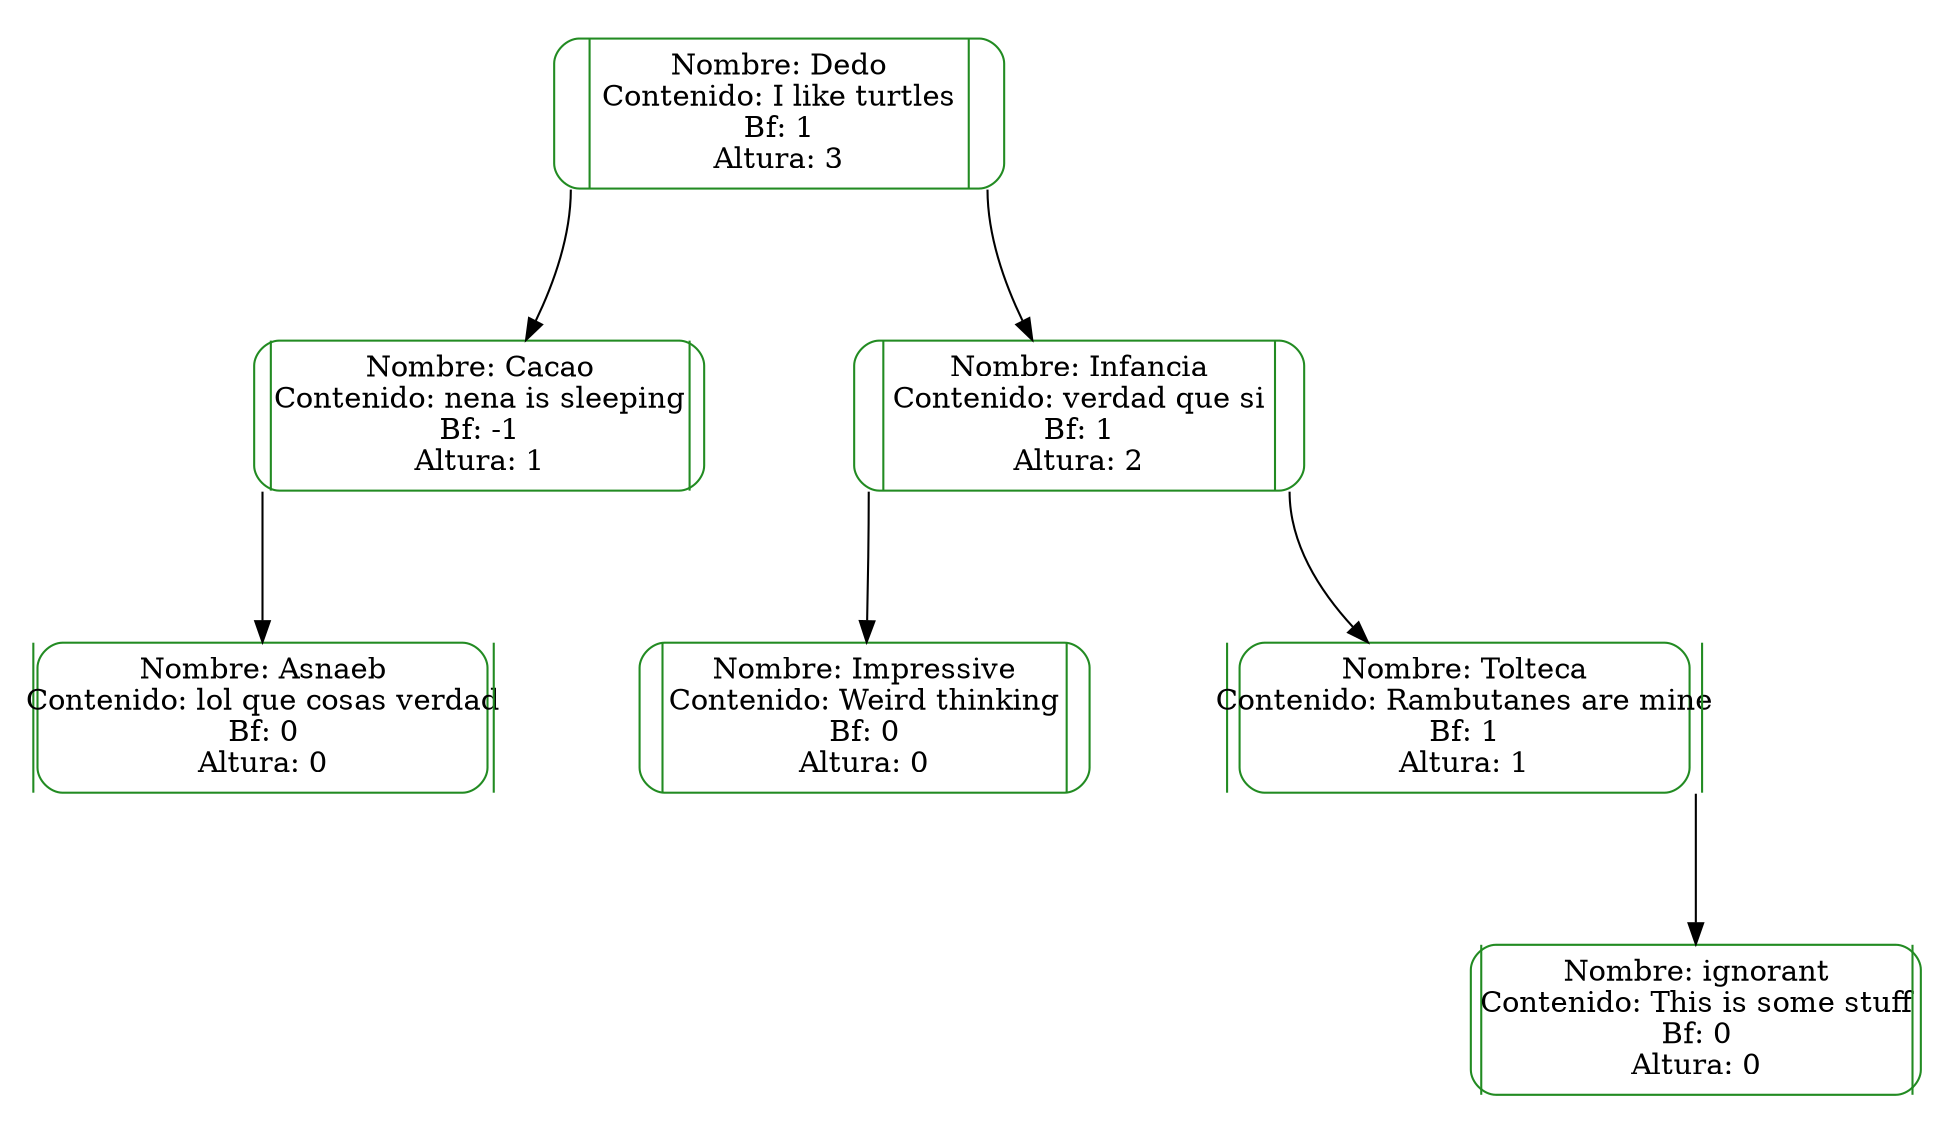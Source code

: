 digraph AVLTree {
    rankdir=TB;
    graph [pad=".25", ranksep="1.0", nodesep="1"];
    node [shape=record, style = rounded, color = forestgreen];
    node [width = 3, height = 1.0, fixedsize="true"];
    //Nodes and links creation
     ndDedo[label="<left> | Nombre: Dedo\nContenido: I like turtles\nBf: 1\nAltura: 3| <right>"];
     //Links ndDedo
     ndDedo:left->ndCacao
     ndDedo:right->ndInfancia
     ndCacao[label="<left> | Nombre: Cacao\nContenido: nena is sleeping\nBf: -1\nAltura: 1| <right>"];
     //Links ndCacao
     ndCacao:left->ndAsnaeb
     ndAsnaeb[label="<left> | Nombre: Asnaeb\nContenido: lol que cosas verdad\nBf: 0\nAltura: 0| <right>"];
     //Links ndAsnaeb
     ndInfancia[label="<left> | Nombre: Infancia\nContenido: verdad que si\nBf: 1\nAltura: 2| <right>"];
     //Links ndInfancia
     ndInfancia:left->ndImpressive
     ndInfancia:right->ndTolteca
     ndImpressive[label="<left> | Nombre: Impressive\nContenido: Weird thinking\nBf: 0\nAltura: 0| <right>"];
     //Links ndImpressive
     ndTolteca[label="<left> | Nombre: Tolteca\nContenido: Rambutanes are mine\nBf: 1\nAltura: 1| <right>"];
     //Links ndTolteca
     ndTolteca:right->ndignorant
     ndignorant[label="<left> | Nombre: ignorant\nContenido: This is some stuff\nBf: 0\nAltura: 0| <right>"];
     //Links ndignorant
}